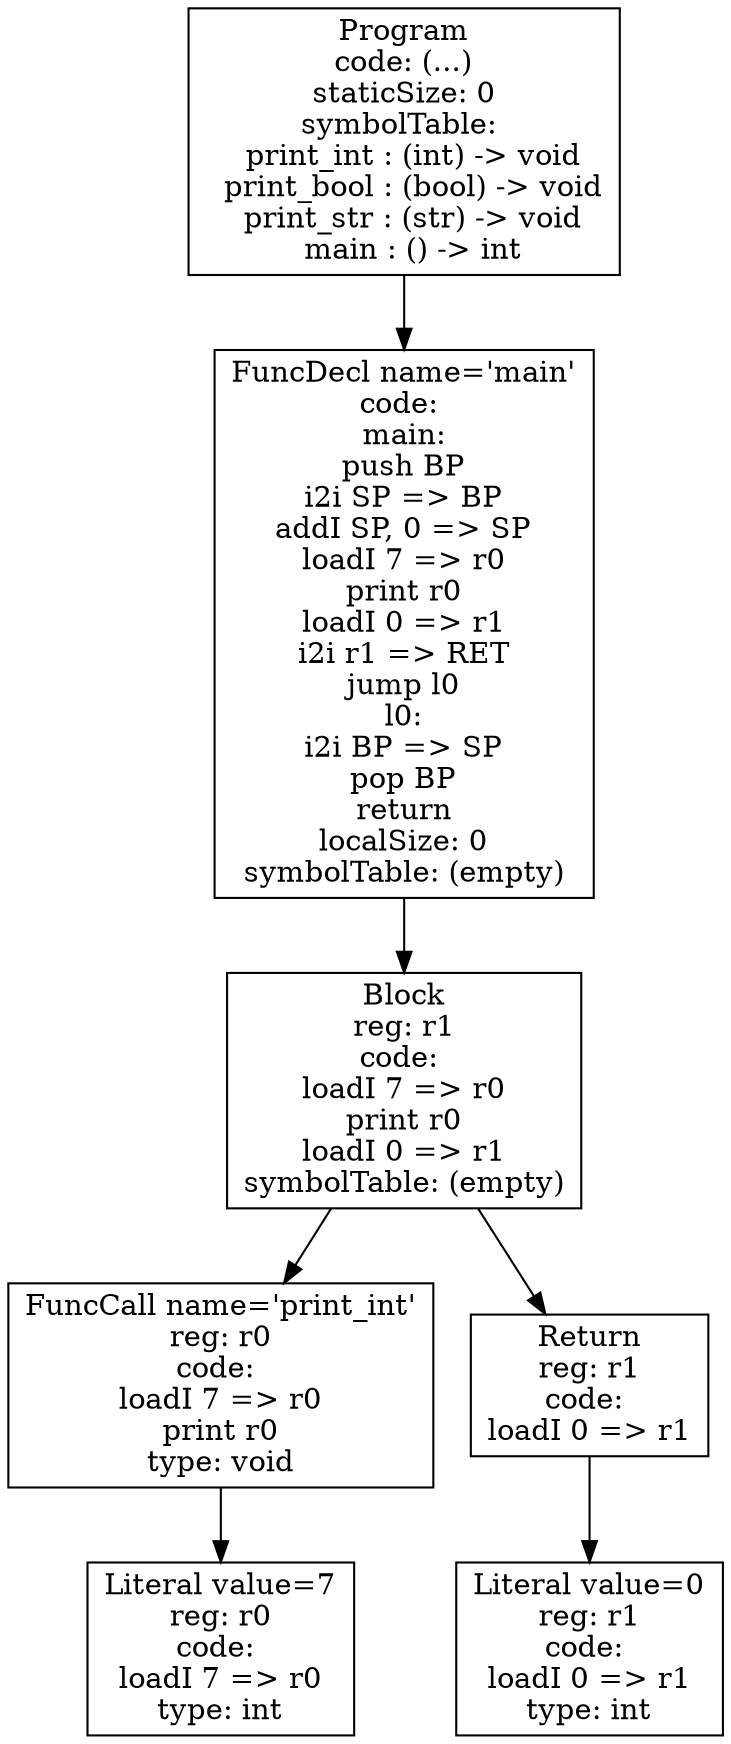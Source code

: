 digraph AST {
4 [shape=box, label="Literal value=7\nreg: r0\ncode: \nloadI 7 => r0\ntype: int"];
3 [shape=box, label="FuncCall name='print_int'\nreg: r0\ncode: \nloadI 7 => r0\nprint r0\ntype: void"];
3 -> 4;
6 [shape=box, label="Literal value=0\nreg: r1\ncode: \nloadI 0 => r1\ntype: int"];
5 [shape=box, label="Return\nreg: r1\ncode: \nloadI 0 => r1"];
5 -> 6;
2 [shape=box, label="Block\nreg: r1\ncode: \nloadI 7 => r0\nprint r0\nloadI 0 => r1\nsymbolTable: (empty)"];
2 -> 3;
2 -> 5;
1 [shape=box, label="FuncDecl name='main'\ncode: \nmain:\npush BP\ni2i SP => BP\naddI SP, 0 => SP\nloadI 7 => r0\nprint r0\nloadI 0 => r1\ni2i r1 => RET\njump l0\nl0:\ni2i BP => SP\npop BP\nreturn\nlocalSize: 0\nsymbolTable: (empty)"];
1 -> 2;
0 [shape=box, label="Program\ncode: (...)\nstaticSize: 0\nsymbolTable: \n  print_int : (int) -> void\n  print_bool : (bool) -> void\n  print_str : (str) -> void\n  main : () -> int"];
0 -> 1;
}
